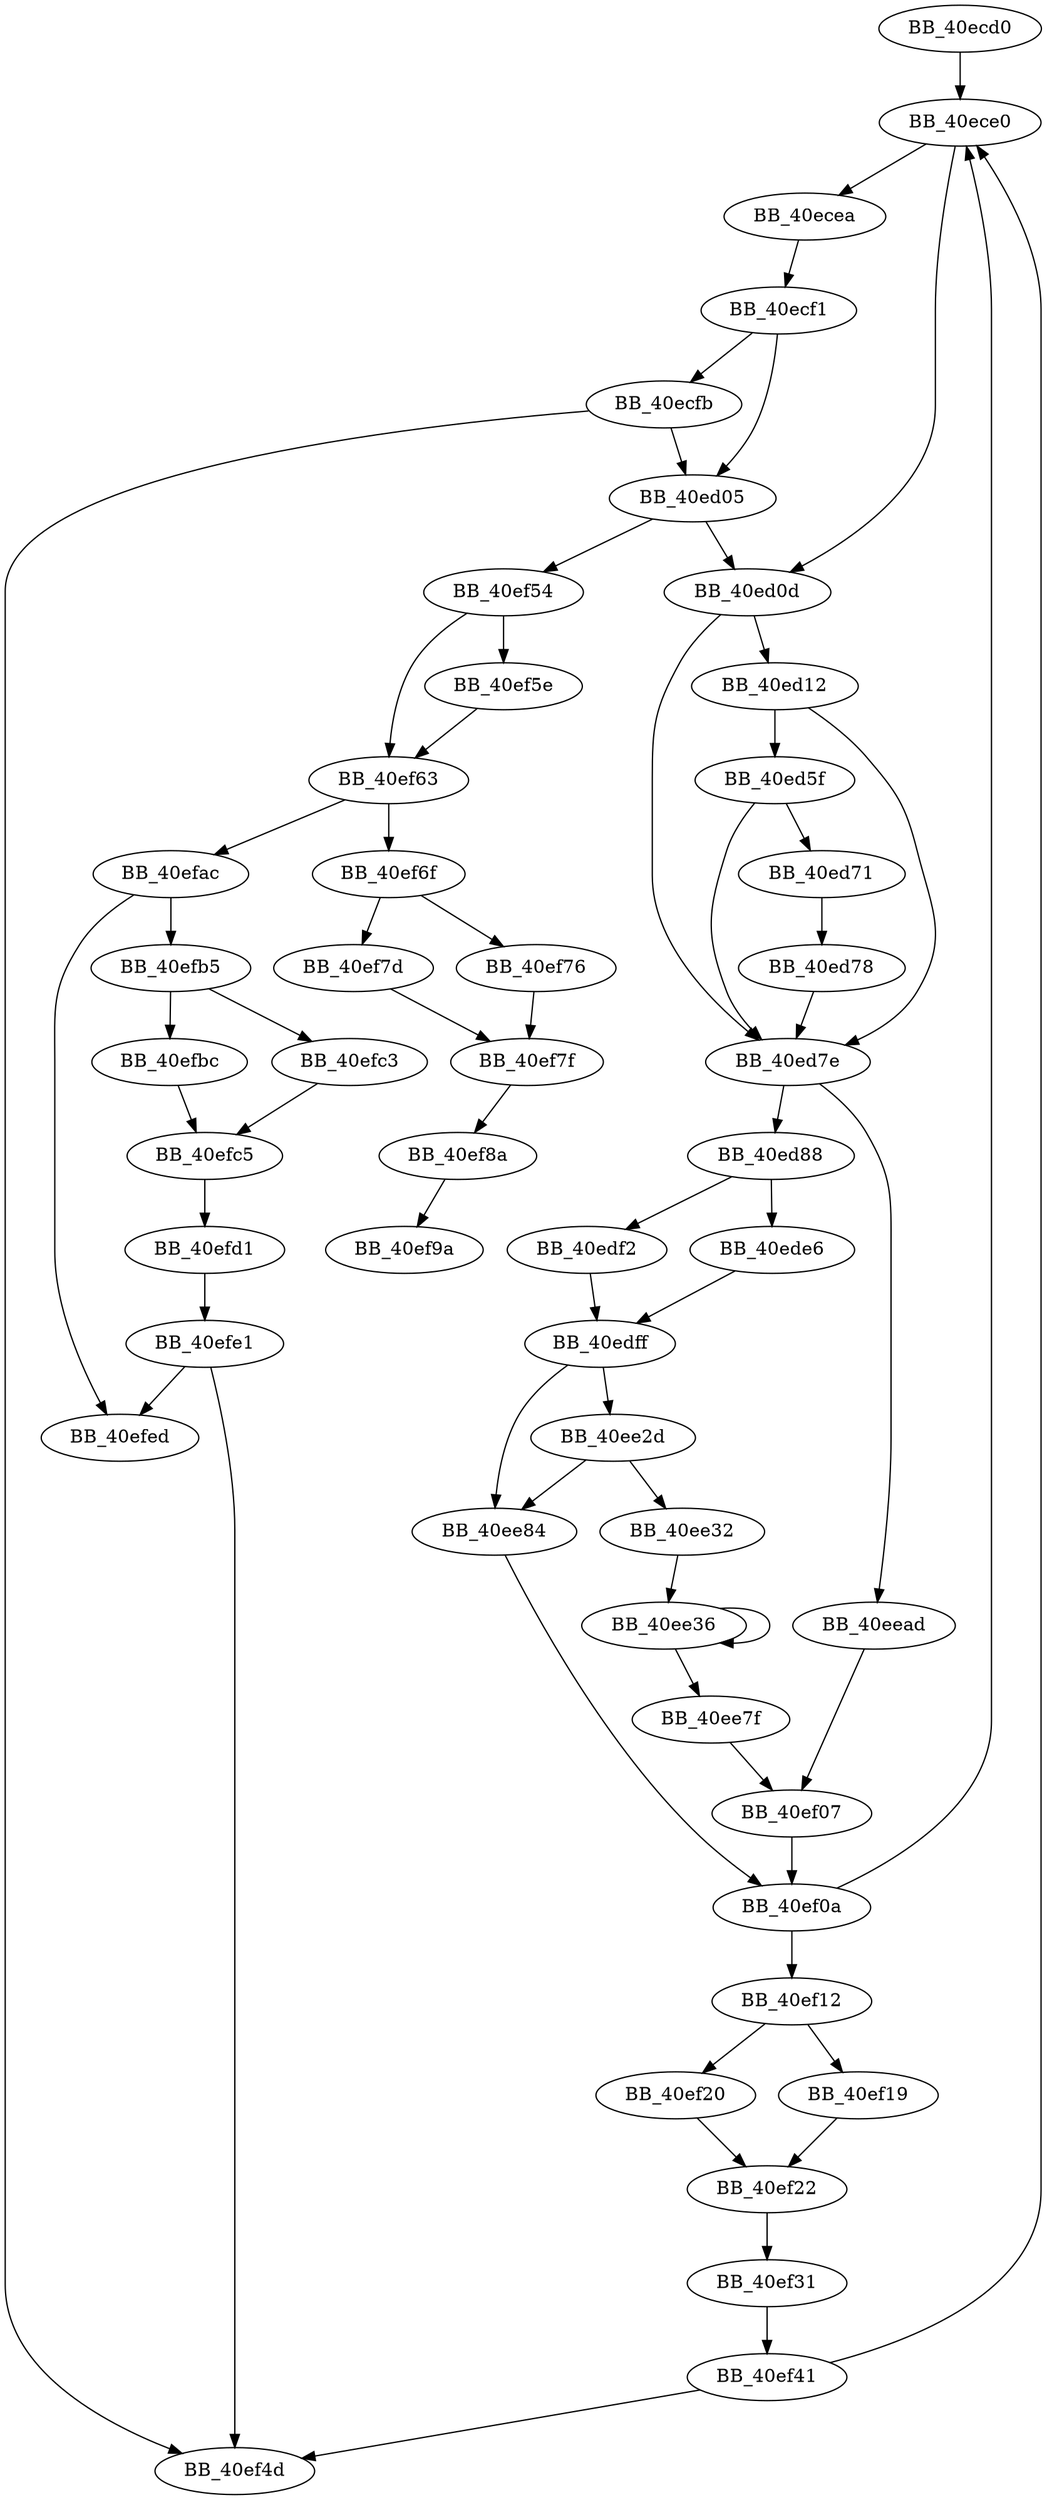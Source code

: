 DiGraph sub_40ECD0{
BB_40ecd0->BB_40ece0
BB_40ece0->BB_40ecea
BB_40ece0->BB_40ed0d
BB_40ecea->BB_40ecf1
BB_40ecf1->BB_40ecfb
BB_40ecf1->BB_40ed05
BB_40ecfb->BB_40ed05
BB_40ecfb->BB_40ef4d
BB_40ed05->BB_40ed0d
BB_40ed05->BB_40ef54
BB_40ed0d->BB_40ed12
BB_40ed0d->BB_40ed7e
BB_40ed12->BB_40ed5f
BB_40ed12->BB_40ed7e
BB_40ed5f->BB_40ed71
BB_40ed5f->BB_40ed7e
BB_40ed71->BB_40ed78
BB_40ed78->BB_40ed7e
BB_40ed7e->BB_40ed88
BB_40ed7e->BB_40eead
BB_40ed88->BB_40ede6
BB_40ed88->BB_40edf2
BB_40ede6->BB_40edff
BB_40edf2->BB_40edff
BB_40edff->BB_40ee2d
BB_40edff->BB_40ee84
BB_40ee2d->BB_40ee32
BB_40ee2d->BB_40ee84
BB_40ee32->BB_40ee36
BB_40ee36->BB_40ee36
BB_40ee36->BB_40ee7f
BB_40ee7f->BB_40ef07
BB_40ee84->BB_40ef0a
BB_40eead->BB_40ef07
BB_40ef07->BB_40ef0a
BB_40ef0a->BB_40ece0
BB_40ef0a->BB_40ef12
BB_40ef12->BB_40ef19
BB_40ef12->BB_40ef20
BB_40ef19->BB_40ef22
BB_40ef20->BB_40ef22
BB_40ef22->BB_40ef31
BB_40ef31->BB_40ef41
BB_40ef41->BB_40ece0
BB_40ef41->BB_40ef4d
BB_40ef54->BB_40ef5e
BB_40ef54->BB_40ef63
BB_40ef5e->BB_40ef63
BB_40ef63->BB_40ef6f
BB_40ef63->BB_40efac
BB_40ef6f->BB_40ef76
BB_40ef6f->BB_40ef7d
BB_40ef76->BB_40ef7f
BB_40ef7d->BB_40ef7f
BB_40ef7f->BB_40ef8a
BB_40ef8a->BB_40ef9a
BB_40efac->BB_40efb5
BB_40efac->BB_40efed
BB_40efb5->BB_40efbc
BB_40efb5->BB_40efc3
BB_40efbc->BB_40efc5
BB_40efc3->BB_40efc5
BB_40efc5->BB_40efd1
BB_40efd1->BB_40efe1
BB_40efe1->BB_40ef4d
BB_40efe1->BB_40efed
}
